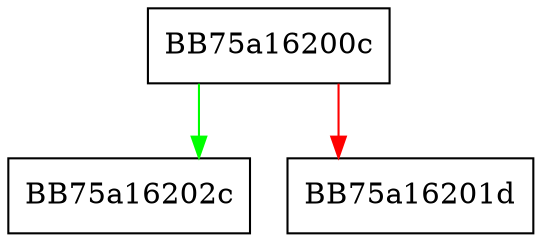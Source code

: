 digraph lua_get_pevars {
  node [shape="box"];
  graph [splines=ortho];
  BB75a16200c -> BB75a16202c [color="green"];
  BB75a16200c -> BB75a16201d [color="red"];
}